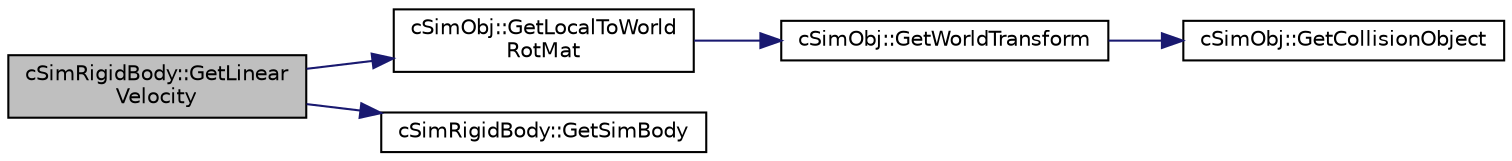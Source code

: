 digraph "cSimRigidBody::GetLinearVelocity"
{
 // LATEX_PDF_SIZE
  edge [fontname="Helvetica",fontsize="10",labelfontname="Helvetica",labelfontsize="10"];
  node [fontname="Helvetica",fontsize="10",shape=record];
  rankdir="LR";
  Node1 [label="cSimRigidBody::GetLinear\lVelocity",height=0.2,width=0.4,color="black", fillcolor="grey75", style="filled", fontcolor="black",tooltip=" "];
  Node1 -> Node2 [color="midnightblue",fontsize="10",style="solid",fontname="Helvetica"];
  Node2 [label="cSimObj::GetLocalToWorld\lRotMat",height=0.2,width=0.4,color="black", fillcolor="white", style="filled",URL="$classc_sim_obj.html#aa6dc213c35ddfcbddbfb86e121c1776f",tooltip=" "];
  Node2 -> Node3 [color="midnightblue",fontsize="10",style="solid",fontname="Helvetica"];
  Node3 [label="cSimObj::GetWorldTransform",height=0.2,width=0.4,color="black", fillcolor="white", style="filled",URL="$classc_sim_obj.html#acbd847644860b46f5fecc5636c930399",tooltip=" "];
  Node3 -> Node4 [color="midnightblue",fontsize="10",style="solid",fontname="Helvetica"];
  Node4 [label="cSimObj::GetCollisionObject",height=0.2,width=0.4,color="black", fillcolor="white", style="filled",URL="$classc_sim_obj.html#aabb085287e9c1b96e290f66b8cab95e9",tooltip=" "];
  Node1 -> Node5 [color="midnightblue",fontsize="10",style="solid",fontname="Helvetica"];
  Node5 [label="cSimRigidBody::GetSimBody",height=0.2,width=0.4,color="black", fillcolor="white", style="filled",URL="$classc_sim_rigid_body.html#a68aa4b8017be11cd171421e37d7852da",tooltip=" "];
}
